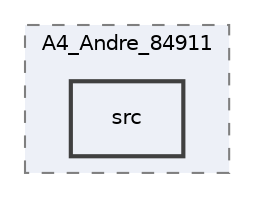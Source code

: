 digraph "/home/andre/Secretária/A4_Andre_84911/src"
{
 // LATEX_PDF_SIZE
  edge [fontname="Helvetica",fontsize="10",labelfontname="Helvetica",labelfontsize="10"];
  node [fontname="Helvetica",fontsize="10",shape=record];
  compound=true
  subgraph clusterdir_0298d1c31ab1be68bced25e537657d32 {
    graph [ bgcolor="#edf0f7", pencolor="grey50", style="filled,dashed,", label="A4_Andre_84911", fontname="Helvetica", fontsize="10", URL="dir_0298d1c31ab1be68bced25e537657d32.html"]
  dir_646b946a65ddb736f512e9d13c3e94f9 [shape=box, label="src", style="filled,bold,", fillcolor="#edf0f7", color="grey25", URL="dir_646b946a65ddb736f512e9d13c3e94f9.html"];
  }
}
